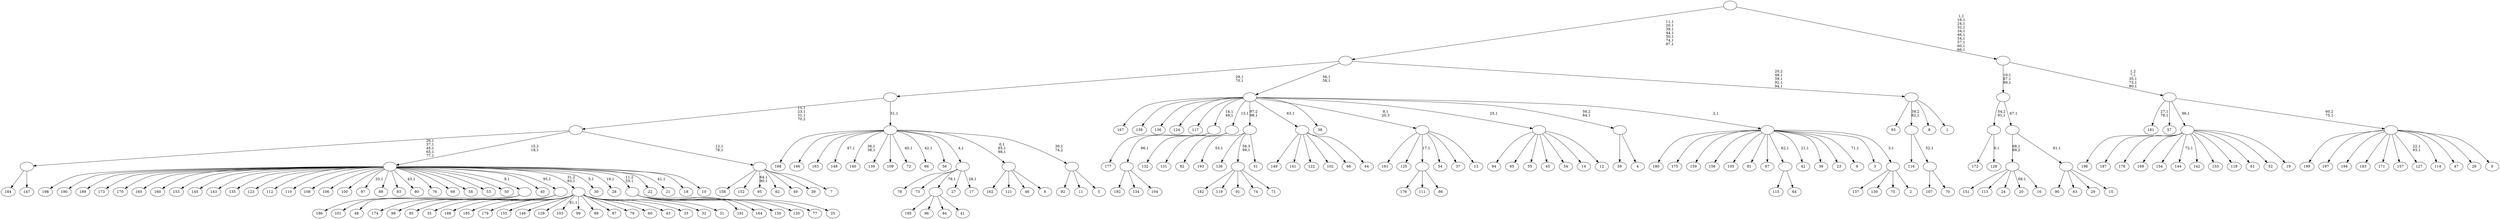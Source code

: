 digraph T {
	300 [label="199"]
	299 [label="198"]
	298 [label="197"]
	297 [label="196"]
	296 [label="195"]
	295 [label="194"]
	294 [label="193"]
	292 [label="192"]
	291 [label="191"]
	290 [label="190"]
	289 [label="189"]
	288 [label="188"]
	287 [label="187"]
	286 [label="186"]
	285 [label="185"]
	284 [label="184"]
	283 [label="183"]
	282 [label="182"]
	281 [label="181"]
	278 [label="180"]
	277 [label="179"]
	276 [label="178"]
	275 [label="177"]
	274 [label="176"]
	273 [label="175"]
	272 [label="174"]
	271 [label="173"]
	270 [label="172"]
	269 [label="171"]
	268 [label="170"]
	267 [label="169"]
	266 [label="168"]
	265 [label="167"]
	264 [label="166"]
	263 [label="165"]
	262 [label="164"]
	261 [label="163"]
	260 [label="162"]
	259 [label="161"]
	258 [label="160"]
	257 [label="159"]
	256 [label="158"]
	255 [label="157"]
	254 [label="156"]
	253 [label="155"]
	252 [label="154"]
	251 [label="153"]
	250 [label="152"]
	249 [label="151"]
	248 [label="150"]
	247 [label="149"]
	246 [label="148"]
	244 [label="147"]
	243 [label=""]
	238 [label="146"]
	237 [label="145"]
	236 [label="144"]
	234 [label="143"]
	233 [label="142"]
	232 [label="141"]
	231 [label="140"]
	228 [label="139"]
	227 [label="138"]
	226 [label="137"]
	225 [label="136"]
	224 [label="135"]
	223 [label="134"]
	222 [label="133"]
	221 [label="132"]
	220 [label="131"]
	219 [label="130"]
	218 [label="129"]
	217 [label="128"]
	215 [label=""]
	214 [label="127"]
	211 [label="126"]
	210 [label="125"]
	209 [label="124"]
	208 [label="123"]
	207 [label="122"]
	206 [label="121"]
	205 [label="120"]
	204 [label="119"]
	203 [label="118"]
	202 [label="117"]
	201 [label="116"]
	200 [label="115"]
	199 [label="114"]
	198 [label="113"]
	197 [label="112"]
	196 [label="111"]
	195 [label="110"]
	194 [label="109"]
	193 [label="108"]
	192 [label="107"]
	191 [label="106"]
	190 [label="105"]
	189 [label="104"]
	188 [label=""]
	187 [label=""]
	185 [label="103"]
	183 [label="102"]
	182 [label="101"]
	181 [label="100"]
	180 [label="99"]
	179 [label="98"]
	178 [label="97"]
	176 [label="96"]
	175 [label="95"]
	172 [label="94"]
	171 [label="93"]
	170 [label="92"]
	169 [label="91"]
	168 [label="90"]
	167 [label="89"]
	166 [label="88"]
	165 [label="87"]
	164 [label="86"]
	163 [label=""]
	162 [label="85"]
	161 [label="84"]
	160 [label="83"]
	159 [label="82"]
	158 [label=""]
	157 [label="81"]
	156 [label="80"]
	154 [label="79"]
	153 [label="78"]
	152 [label="77"]
	151 [label="76"]
	150 [label="75"]
	149 [label="74"]
	148 [label="73"]
	147 [label="72"]
	145 [label="71"]
	144 [label=""]
	143 [label="70"]
	142 [label=""]
	141 [label=""]
	140 [label="69"]
	139 [label="68"]
	138 [label="67"]
	137 [label="66"]
	135 [label="65"]
	134 [label="64"]
	133 [label=""]
	132 [label="63"]
	131 [label="62"]
	130 [label="61"]
	129 [label="60"]
	128 [label="59"]
	127 [label="58"]
	126 [label="57"]
	125 [label="56"]
	124 [label="55"]
	123 [label="54"]
	122 [label="53"]
	121 [label="52"]
	120 [label="51"]
	119 [label=""]
	118 [label="50"]
	117 [label="49"]
	116 [label="48"]
	115 [label=""]
	114 [label="47"]
	113 [label="46"]
	112 [label="45"]
	111 [label="44"]
	110 [label=""]
	109 [label="43"]
	108 [label="42"]
	106 [label="41"]
	105 [label=""]
	104 [label="40"]
	103 [label="39"]
	102 [label="38"]
	101 [label="37"]
	100 [label="36"]
	99 [label="35"]
	98 [label=""]
	97 [label="34"]
	96 [label="33"]
	95 [label="32"]
	94 [label="31"]
	93 [label=""]
	92 [label="30"]
	90 [label="29"]
	89 [label="28"]
	87 [label="27"]
	86 [label="26"]
	85 [label="25"]
	84 [label=""]
	83 [label="24"]
	82 [label="23"]
	81 [label="22"]
	80 [label="21"]
	78 [label="20"]
	76 [label="19"]
	75 [label=""]
	74 [label="18"]
	73 [label="17"]
	71 [label=""]
	70 [label="16"]
	69 [label=""]
	68 [label="15"]
	67 [label=""]
	66 [label=""]
	65 [label=""]
	62 [label="14"]
	61 [label="13"]
	60 [label=""]
	59 [label="12"]
	58 [label=""]
	57 [label="11"]
	56 [label="10"]
	55 [label=""]
	54 [label="9"]
	52 [label="8"]
	51 [label="7"]
	50 [label=""]
	48 [label=""]
	45 [label="6"]
	44 [label=""]
	41 [label="5"]
	40 [label=""]
	39 [label=""]
	38 [label=""]
	36 [label="4"]
	35 [label=""]
	34 [label="3"]
	33 [label="2"]
	32 [label=""]
	31 [label=""]
	30 [label=""]
	28 [label="1"]
	27 [label=""]
	23 [label=""]
	16 [label="0"]
	15 [label=""]
	14 [label=""]
	10 [label=""]
	0 [label=""]
	243 -> 284 [label=""]
	243 -> 244 [label=""]
	215 -> 217 [label="6,1"]
	215 -> 270 [label=""]
	188 -> 292 [label=""]
	188 -> 223 [label=""]
	188 -> 189 [label=""]
	187 -> 275 [label=""]
	187 -> 188 [label="86,1"]
	163 -> 274 [label=""]
	163 -> 196 [label=""]
	163 -> 164 [label=""]
	158 -> 221 [label=""]
	158 -> 220 [label=""]
	158 -> 159 [label=""]
	144 -> 282 [label=""]
	144 -> 204 [label=""]
	144 -> 169 [label=""]
	144 -> 149 [label=""]
	144 -> 145 [label=""]
	142 -> 192 [label=""]
	142 -> 143 [label=""]
	141 -> 201 [label=""]
	141 -> 142 [label="52,1"]
	133 -> 200 [label=""]
	133 -> 134 [label=""]
	119 -> 294 [label="55,1"]
	119 -> 211 [label=""]
	119 -> 144 [label="56,3\n99,1"]
	119 -> 120 [label=""]
	115 -> 286 [label=""]
	115 -> 182 [label=""]
	115 -> 116 [label=""]
	110 -> 247 [label=""]
	110 -> 232 [label=""]
	110 -> 207 [label=""]
	110 -> 183 [label=""]
	110 -> 139 [label=""]
	110 -> 111 [label=""]
	105 -> 296 [label=""]
	105 -> 176 [label=""]
	105 -> 161 [label=""]
	105 -> 106 [label=""]
	98 -> 272 [label=""]
	98 -> 179 [label=""]
	98 -> 162 [label=""]
	98 -> 99 [label=""]
	93 -> 185 [label="81,1"]
	93 -> 288 [label=""]
	93 -> 285 [label=""]
	93 -> 277 [label=""]
	93 -> 253 [label=""]
	93 -> 238 [label=""]
	93 -> 218 [label=""]
	93 -> 180 [label=""]
	93 -> 166 [label=""]
	93 -> 165 [label=""]
	93 -> 154 [label=""]
	93 -> 129 [label=""]
	93 -> 109 [label=""]
	93 -> 96 [label=""]
	93 -> 95 [label=""]
	93 -> 94 [label=""]
	84 -> 291 [label=""]
	84 -> 262 [label=""]
	84 -> 248 [label=""]
	84 -> 205 [label=""]
	84 -> 152 [label=""]
	84 -> 85 [label=""]
	75 -> 236 [label="72,1"]
	75 -> 297 [label=""]
	75 -> 287 [label=""]
	75 -> 276 [label=""]
	75 -> 267 [label=""]
	75 -> 252 [label=""]
	75 -> 233 [label=""]
	75 -> 222 [label=""]
	75 -> 203 [label=""]
	75 -> 130 [label=""]
	75 -> 121 [label=""]
	75 -> 76 [label=""]
	71 -> 73 [label="28,1"]
	71 -> 153 [label=""]
	71 -> 148 [label=""]
	71 -> 105 [label="79,1"]
	71 -> 87 [label=""]
	69 -> 78 [label="69,1"]
	69 -> 249 [label=""]
	69 -> 198 [label=""]
	69 -> 83 [label=""]
	69 -> 70 [label=""]
	67 -> 168 [label=""]
	67 -> 132 [label=""]
	67 -> 90 [label=""]
	67 -> 68 [label=""]
	66 -> 69 [label="68,1\n89,2"]
	66 -> 67 [label="61,1"]
	65 -> 215 [label="54,2\n91,1"]
	65 -> 66 [label="67,1"]
	60 -> 259 [label=""]
	60 -> 210 [label=""]
	60 -> 163 [label="17,1"]
	60 -> 123 [label=""]
	60 -> 101 [label=""]
	60 -> 61 [label=""]
	58 -> 172 [label=""]
	58 -> 135 [label=""]
	58 -> 124 [label=""]
	58 -> 112 [label=""]
	58 -> 97 [label=""]
	58 -> 62 [label=""]
	58 -> 59 [label=""]
	55 -> 80 [label="41,1"]
	55 -> 89 [label="19,1"]
	55 -> 92 [label="5,1"]
	55 -> 156 [label="43,1"]
	55 -> 178 [label="33,1"]
	55 -> 299 [label=""]
	55 -> 290 [label=""]
	55 -> 289 [label=""]
	55 -> 271 [label=""]
	55 -> 268 [label=""]
	55 -> 263 [label=""]
	55 -> 258 [label=""]
	55 -> 251 [label=""]
	55 -> 237 [label=""]
	55 -> 234 [label=""]
	55 -> 224 [label=""]
	55 -> 208 [label=""]
	55 -> 197 [label=""]
	55 -> 195 [label=""]
	55 -> 193 [label=""]
	55 -> 191 [label=""]
	55 -> 181 [label=""]
	55 -> 167 [label=""]
	55 -> 160 [label=""]
	55 -> 151 [label=""]
	55 -> 140 [label=""]
	55 -> 127 [label=""]
	55 -> 122 [label=""]
	55 -> 118 [label=""]
	55 -> 115 [label="9,1"]
	55 -> 104 [label=""]
	55 -> 98 [label="95,1"]
	55 -> 93 [label="31,2\n83,1"]
	55 -> 84 [label="11,2\n53,1"]
	55 -> 81 [label=""]
	55 -> 74 [label=""]
	55 -> 56 [label=""]
	50 -> 175 [label="64,1\n90,1"]
	50 -> 256 [label=""]
	50 -> 250 [label=""]
	50 -> 131 [label=""]
	50 -> 117 [label=""]
	50 -> 103 [label=""]
	50 -> 51 [label=""]
	48 -> 50 [label="12,1\n78,1"]
	48 -> 243 [label="26,1\n37,1\n45,1\n65,1\n77,1"]
	48 -> 55 [label="15,2\n18,1"]
	44 -> 260 [label=""]
	44 -> 206 [label=""]
	44 -> 113 [label=""]
	44 -> 45 [label=""]
	40 -> 170 [label=""]
	40 -> 57 [label=""]
	40 -> 41 [label=""]
	39 -> 44 [label="0,1\n85,1\n88,1"]
	39 -> 137 [label="42,1"]
	39 -> 147 [label="40,1"]
	39 -> 231 [label="36,1\n38,1"]
	39 -> 246 [label="47,1"]
	39 -> 266 [label=""]
	39 -> 264 [label=""]
	39 -> 261 [label=""]
	39 -> 228 [label=""]
	39 -> 194 [label=""]
	39 -> 125 [label=""]
	39 -> 71 [label="4,1"]
	39 -> 40 [label="30,1\n74,2"]
	38 -> 48 [label="15,1\n23,1\n31,1\n70,2"]
	38 -> 39 [label="51,1"]
	35 -> 128 [label=""]
	35 -> 36 [label=""]
	32 -> 226 [label=""]
	32 -> 219 [label=""]
	32 -> 150 [label=""]
	32 -> 33 [label=""]
	31 -> 54 [label="71,1"]
	31 -> 108 [label="21,1"]
	31 -> 278 [label=""]
	31 -> 273 [label=""]
	31 -> 257 [label=""]
	31 -> 254 [label=""]
	31 -> 190 [label=""]
	31 -> 157 [label=""]
	31 -> 138 [label=""]
	31 -> 133 [label="62,1"]
	31 -> 100 [label=""]
	31 -> 82 [label=""]
	31 -> 34 [label=""]
	31 -> 32 [label="3,1"]
	30 -> 187 [label="14,1\n49,1"]
	30 -> 265 [label=""]
	30 -> 227 [label=""]
	30 -> 225 [label=""]
	30 -> 209 [label=""]
	30 -> 202 [label=""]
	30 -> 158 [label="13,1"]
	30 -> 119 [label="97,2\n98,1"]
	30 -> 110 [label="63,1"]
	30 -> 102 [label=""]
	30 -> 60 [label="8,1\n20,3"]
	30 -> 58 [label="25,1"]
	30 -> 35 [label="56,2\n84,1"]
	30 -> 31 [label="2,1"]
	27 -> 171 [label=""]
	27 -> 141 [label="39,2\n82,1"]
	27 -> 52 [label=""]
	27 -> 28 [label=""]
	23 -> 27 [label="20,2\n48,1\n59,1\n92,1\n94,1"]
	23 -> 30 [label="56,1\n58,1"]
	23 -> 38 [label="29,1\n70,1"]
	15 -> 214 [label="22,1\n93,1"]
	15 -> 300 [label=""]
	15 -> 298 [label=""]
	15 -> 295 [label=""]
	15 -> 283 [label=""]
	15 -> 269 [label=""]
	15 -> 255 [label=""]
	15 -> 199 [label=""]
	15 -> 114 [label=""]
	15 -> 86 [label=""]
	15 -> 16 [label=""]
	14 -> 281 [label="27,1\n76,1"]
	14 -> 126 [label=""]
	14 -> 75 [label="96,1"]
	14 -> 15 [label="60,2\n75,1"]
	10 -> 14 [label="1,2\n7,1\n35,1\n73,1\n80,1"]
	10 -> 65 [label="10,1\n87,1\n89,1"]
	0 -> 10 [label="1,1\n16,1\n24,1\n32,1\n34,1\n46,1\n54,1\n57,1\n60,1\n66,1"]
	0 -> 23 [label="11,1\n20,1\n39,1\n44,1\n50,1\n74,1\n97,1"]
}
